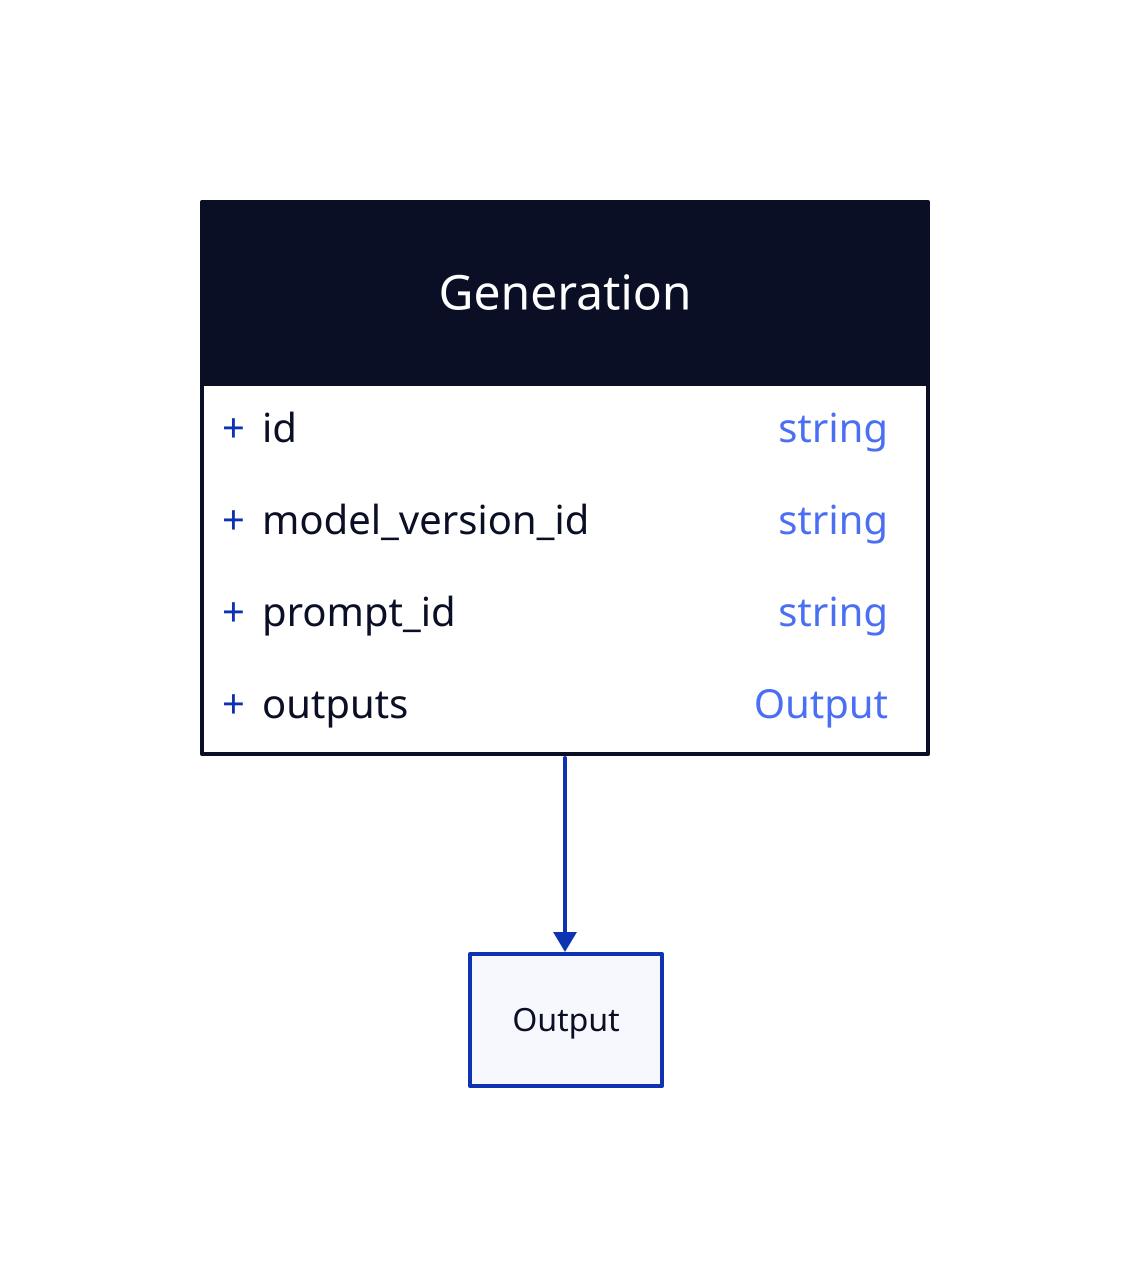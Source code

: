 
# Package - llm.v1

# Class - Generation
Generation: {
  shape: class
  id: string
  model_version_id: string
  prompt_id: string
  outputs: Output
}
Generation -> Output



